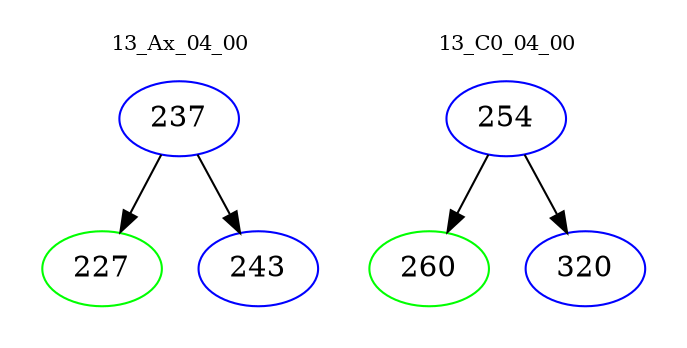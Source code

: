 digraph{
subgraph cluster_0 {
color = white
label = "13_Ax_04_00";
fontsize=10;
T0_237 [label="237", color="blue"]
T0_237 -> T0_227 [color="black"]
T0_227 [label="227", color="green"]
T0_237 -> T0_243 [color="black"]
T0_243 [label="243", color="blue"]
}
subgraph cluster_1 {
color = white
label = "13_C0_04_00";
fontsize=10;
T1_254 [label="254", color="blue"]
T1_254 -> T1_260 [color="black"]
T1_260 [label="260", color="green"]
T1_254 -> T1_320 [color="black"]
T1_320 [label="320", color="blue"]
}
}
